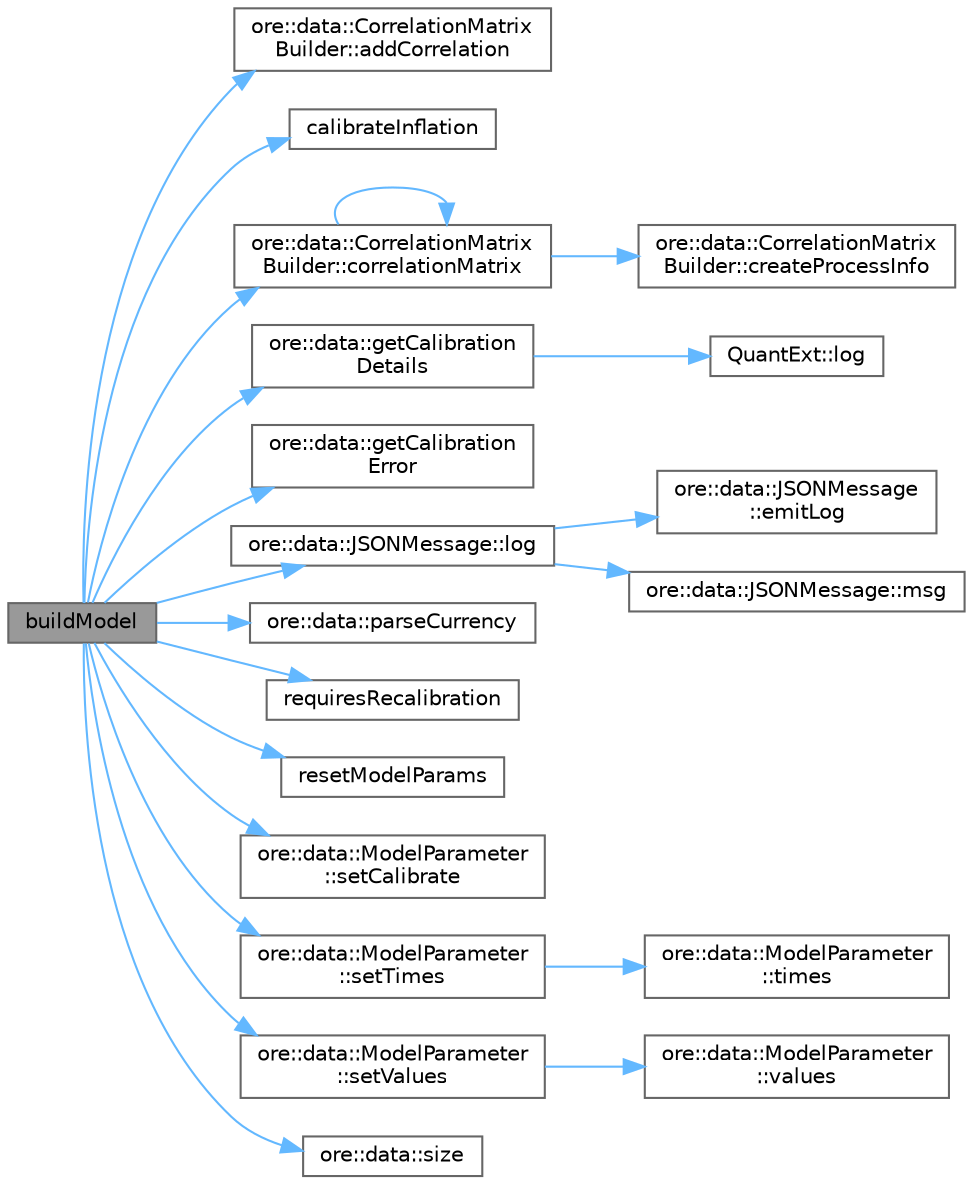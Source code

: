 digraph "buildModel"
{
 // INTERACTIVE_SVG=YES
 // LATEX_PDF_SIZE
  bgcolor="transparent";
  edge [fontname=Helvetica,fontsize=10,labelfontname=Helvetica,labelfontsize=10];
  node [fontname=Helvetica,fontsize=10,shape=box,height=0.2,width=0.4];
  rankdir="LR";
  Node1 [label="buildModel",height=0.2,width=0.4,color="gray40", fillcolor="grey60", style="filled", fontcolor="black",tooltip=" "];
  Node1 -> Node2 [color="steelblue1",style="solid"];
  Node2 [label="ore::data::CorrelationMatrix\lBuilder::addCorrelation",height=0.2,width=0.4,color="grey40", fillcolor="white", style="filled",URL="$classore_1_1data_1_1_correlation_matrix_builder.html#a16aaaa4fab5ca1fab6a9a8e66304000f",tooltip=" "];
  Node1 -> Node3 [color="steelblue1",style="solid"];
  Node3 [label="calibrateInflation",height=0.2,width=0.4,color="grey40", fillcolor="white", style="filled",URL="$classore_1_1data_1_1_cross_asset_model_builder.html#a3c30c2dcaf21b9c4bda78c7404923971",tooltip=" "];
  Node1 -> Node4 [color="steelblue1",style="solid"];
  Node4 [label="ore::data::CorrelationMatrix\lBuilder::correlationMatrix",height=0.2,width=0.4,color="grey40", fillcolor="white", style="filled",URL="$classore_1_1data_1_1_correlation_matrix_builder.html#a09d509e0c1908b2a43ec956a9aff5eae",tooltip=" "];
  Node4 -> Node4 [color="steelblue1",style="solid"];
  Node4 -> Node5 [color="steelblue1",style="solid"];
  Node5 [label="ore::data::CorrelationMatrix\lBuilder::createProcessInfo",height=0.2,width=0.4,color="grey40", fillcolor="white", style="filled",URL="$classore_1_1data_1_1_correlation_matrix_builder.html#a9836dbf357b941836de95e4bcccd7c99",tooltip=" "];
  Node1 -> Node6 [color="steelblue1",style="solid"];
  Node6 [label="ore::data::getCalibration\lDetails",height=0.2,width=0.4,color="grey40", fillcolor="white", style="filled",URL="$namespaceore_1_1data.html#aeac560aadb0b5de63929498d8b789e3c",tooltip=" "];
  Node6 -> Node7 [color="steelblue1",style="solid"];
  Node7 [label="QuantExt::log",height=0.2,width=0.4,color="grey40", fillcolor="white", style="filled",URL="C:/dev/ORE/documentation/QuantExt/doc/quantext.tag$namespace_quant_ext.html#a250ccc1dd6b0731854784fddafb97284",tooltip=" "];
  Node1 -> Node8 [color="steelblue1",style="solid"];
  Node8 [label="ore::data::getCalibration\lError",height=0.2,width=0.4,color="grey40", fillcolor="white", style="filled",URL="$namespaceore_1_1data.html#a733c590311e999125fa68eeb4ec9ea47",tooltip=" "];
  Node1 -> Node9 [color="steelblue1",style="solid"];
  Node9 [label="ore::data::JSONMessage::log",height=0.2,width=0.4,color="grey40", fillcolor="white", style="filled",URL="$classore_1_1data_1_1_j_s_o_n_message.html#a5e21eca2668ed948bdc409b19a78e5bb",tooltip="generate Boost log record to pass to corresponding sinks"];
  Node9 -> Node10 [color="steelblue1",style="solid"];
  Node10 [label="ore::data::JSONMessage\l::emitLog",height=0.2,width=0.4,color="grey40", fillcolor="white", style="filled",URL="$classore_1_1data_1_1_j_s_o_n_message.html#a6a9077605df871e6e961dd0099645b35",tooltip="generate Boost log record - this method is called by log()"];
  Node9 -> Node11 [color="steelblue1",style="solid"];
  Node11 [label="ore::data::JSONMessage::msg",height=0.2,width=0.4,color="grey40", fillcolor="white", style="filled",URL="$classore_1_1data_1_1_j_s_o_n_message.html#a39f83a0ab38c425a8844c8892b93d69e",tooltip="return a std::string for the log file"];
  Node1 -> Node12 [color="steelblue1",style="solid"];
  Node12 [label="ore::data::parseCurrency",height=0.2,width=0.4,color="grey40", fillcolor="white", style="filled",URL="$group__utilities.html#ga6e9e781a58e78200301c76161589fc7b",tooltip="Convert text to QuantLib::Currency."];
  Node1 -> Node13 [color="steelblue1",style="solid"];
  Node13 [label="requiresRecalibration",height=0.2,width=0.4,color="grey40", fillcolor="white", style="filled",URL="$classore_1_1data_1_1_cross_asset_model_builder.html#a83cbd1c07f17f2f51faea02f40eeaac9",tooltip=" "];
  Node1 -> Node14 [color="steelblue1",style="solid"];
  Node14 [label="resetModelParams",height=0.2,width=0.4,color="grey40", fillcolor="white", style="filled",URL="$classore_1_1data_1_1_cross_asset_model_builder.html#aa2842da02f9d341a27eea42203516494",tooltip=" "];
  Node1 -> Node15 [color="steelblue1",style="solid"];
  Node15 [label="ore::data::ModelParameter\l::setCalibrate",height=0.2,width=0.4,color="grey40", fillcolor="white", style="filled",URL="$classore_1_1data_1_1_model_parameter.html#aebe196f9a0e4c48bbf9d8b60c08152fd",tooltip=" "];
  Node1 -> Node16 [color="steelblue1",style="solid"];
  Node16 [label="ore::data::ModelParameter\l::setTimes",height=0.2,width=0.4,color="grey40", fillcolor="white", style="filled",URL="$classore_1_1data_1_1_model_parameter.html#a8b8e49fe3668c782329f1b8812789788",tooltip=" "];
  Node16 -> Node17 [color="steelblue1",style="solid"];
  Node17 [label="ore::data::ModelParameter\l::times",height=0.2,width=0.4,color="grey40", fillcolor="white", style="filled",URL="$classore_1_1data_1_1_model_parameter.html#a23131baceb8e12f265f04d3d772fa628",tooltip=" "];
  Node1 -> Node18 [color="steelblue1",style="solid"];
  Node18 [label="ore::data::ModelParameter\l::setValues",height=0.2,width=0.4,color="grey40", fillcolor="white", style="filled",URL="$classore_1_1data_1_1_model_parameter.html#a43cd767d146b1eba68143748f9383399",tooltip=" "];
  Node18 -> Node19 [color="steelblue1",style="solid"];
  Node19 [label="ore::data::ModelParameter\l::values",height=0.2,width=0.4,color="grey40", fillcolor="white", style="filled",URL="$classore_1_1data_1_1_model_parameter.html#adaf95a566e294a0739abae733b5475ee",tooltip=" "];
  Node1 -> Node20 [color="steelblue1",style="solid"];
  Node20 [label="ore::data::size",height=0.2,width=0.4,color="grey40", fillcolor="white", style="filled",URL="$namespaceore_1_1data.html#a777e216dee6069b548bb87da7152699e",tooltip=" "];
}
